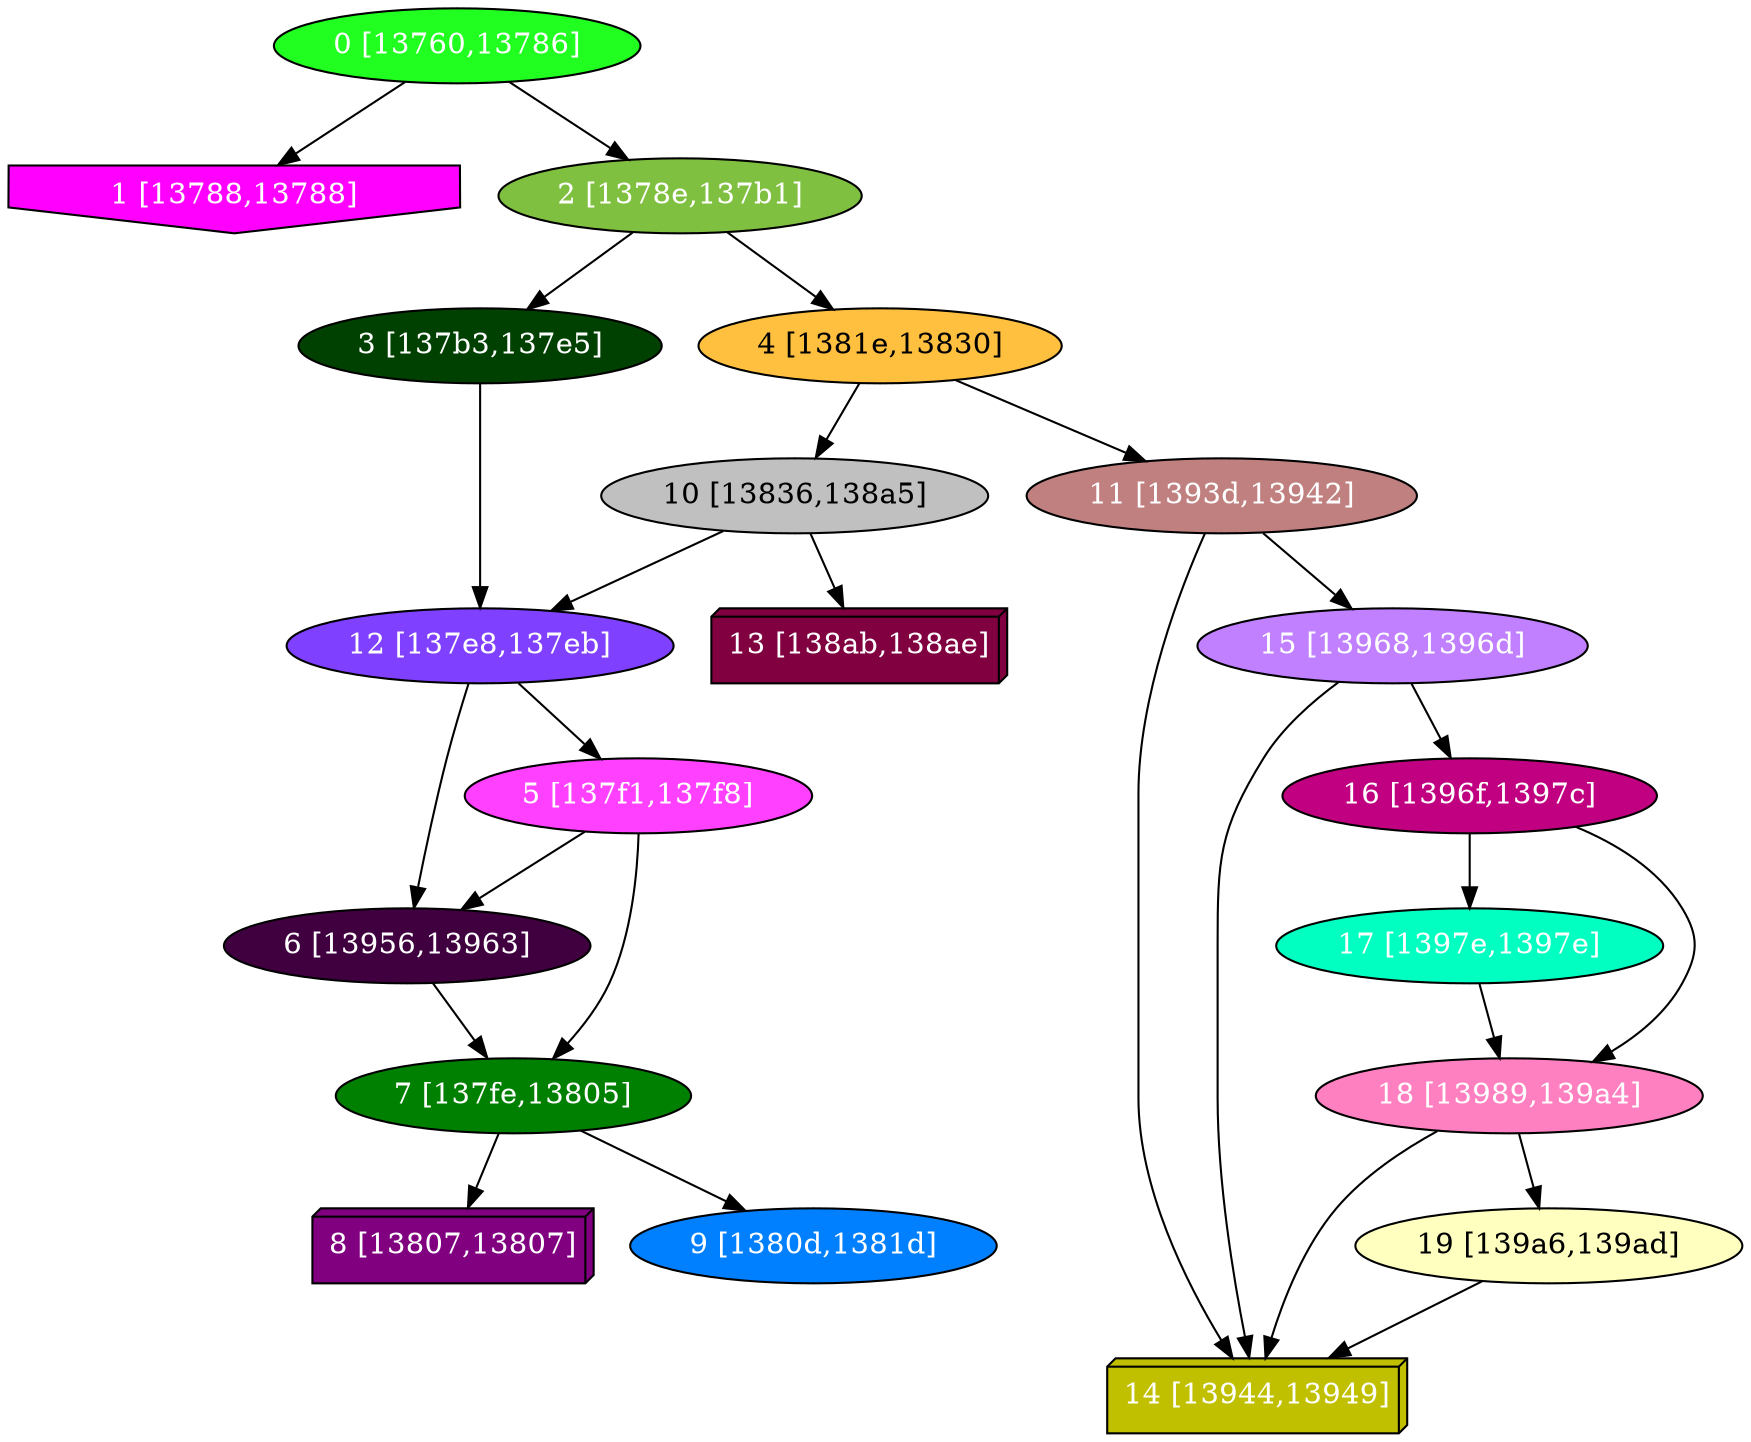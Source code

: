 diGraph libnss3{
	libnss3_0  [style=filled fillcolor="#20FF20" fontcolor="#ffffff" shape=oval label="0 [13760,13786]"]
	libnss3_1  [style=filled fillcolor="#FF00FF" fontcolor="#ffffff" shape=invhouse label="1 [13788,13788]"]
	libnss3_2  [style=filled fillcolor="#80C040" fontcolor="#ffffff" shape=oval label="2 [1378e,137b1]"]
	libnss3_3  [style=filled fillcolor="#004000" fontcolor="#ffffff" shape=oval label="3 [137b3,137e5]"]
	libnss3_4  [style=filled fillcolor="#FFC040" fontcolor="#000000" shape=oval label="4 [1381e,13830]"]
	libnss3_5  [style=filled fillcolor="#FF40FF" fontcolor="#ffffff" shape=oval label="5 [137f1,137f8]"]
	libnss3_6  [style=filled fillcolor="#400040" fontcolor="#ffffff" shape=oval label="6 [13956,13963]"]
	libnss3_7  [style=filled fillcolor="#008000" fontcolor="#ffffff" shape=oval label="7 [137fe,13805]"]
	libnss3_8  [style=filled fillcolor="#800080" fontcolor="#ffffff" shape=box3d label="8 [13807,13807]"]
	libnss3_9  [style=filled fillcolor="#0080FF" fontcolor="#ffffff" shape=oval label="9 [1380d,1381d]"]
	libnss3_a  [style=filled fillcolor="#C0C0C0" fontcolor="#000000" shape=oval label="10 [13836,138a5]"]
	libnss3_b  [style=filled fillcolor="#C08080" fontcolor="#ffffff" shape=oval label="11 [1393d,13942]"]
	libnss3_c  [style=filled fillcolor="#8040FF" fontcolor="#ffffff" shape=oval label="12 [137e8,137eb]"]
	libnss3_d  [style=filled fillcolor="#800040" fontcolor="#ffffff" shape=box3d label="13 [138ab,138ae]"]
	libnss3_e  [style=filled fillcolor="#C0C000" fontcolor="#ffffff" shape=box3d label="14 [13944,13949]"]
	libnss3_f  [style=filled fillcolor="#C080FF" fontcolor="#ffffff" shape=oval label="15 [13968,1396d]"]
	libnss3_10  [style=filled fillcolor="#C00080" fontcolor="#ffffff" shape=oval label="16 [1396f,1397c]"]
	libnss3_11  [style=filled fillcolor="#00FFC0" fontcolor="#ffffff" shape=oval label="17 [1397e,1397e]"]
	libnss3_12  [style=filled fillcolor="#FF80C0" fontcolor="#ffffff" shape=oval label="18 [13989,139a4]"]
	libnss3_13  [style=filled fillcolor="#FFFFC0" fontcolor="#000000" shape=oval label="19 [139a6,139ad]"]

	libnss3_0 -> libnss3_1
	libnss3_0 -> libnss3_2
	libnss3_2 -> libnss3_3
	libnss3_2 -> libnss3_4
	libnss3_3 -> libnss3_c
	libnss3_4 -> libnss3_a
	libnss3_4 -> libnss3_b
	libnss3_5 -> libnss3_6
	libnss3_5 -> libnss3_7
	libnss3_6 -> libnss3_7
	libnss3_7 -> libnss3_8
	libnss3_7 -> libnss3_9
	libnss3_a -> libnss3_c
	libnss3_a -> libnss3_d
	libnss3_b -> libnss3_e
	libnss3_b -> libnss3_f
	libnss3_c -> libnss3_5
	libnss3_c -> libnss3_6
	libnss3_f -> libnss3_e
	libnss3_f -> libnss3_10
	libnss3_10 -> libnss3_11
	libnss3_10 -> libnss3_12
	libnss3_11 -> libnss3_12
	libnss3_12 -> libnss3_e
	libnss3_12 -> libnss3_13
	libnss3_13 -> libnss3_e
}